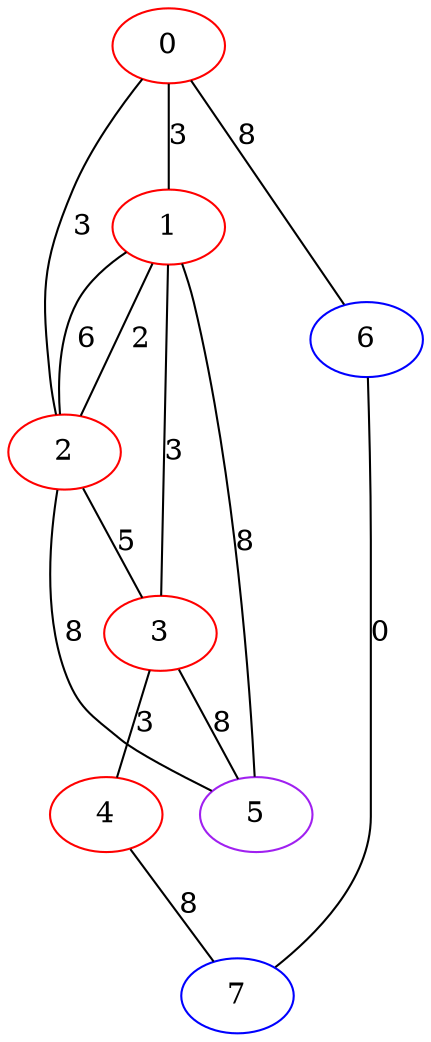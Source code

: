 graph "" {
0 [color=red, weight=1];
1 [color=red, weight=1];
2 [color=red, weight=1];
3 [color=red, weight=1];
4 [color=red, weight=1];
5 [color=purple, weight=4];
6 [color=blue, weight=3];
7 [color=blue, weight=3];
0 -- 1  [key=0, label=3];
0 -- 2  [key=0, label=3];
0 -- 6  [key=0, label=8];
1 -- 2  [key=0, label=6];
1 -- 2  [key=1, label=2];
1 -- 3  [key=0, label=3];
1 -- 5  [key=0, label=8];
2 -- 3  [key=0, label=5];
2 -- 5  [key=0, label=8];
3 -- 4  [key=0, label=3];
3 -- 5  [key=0, label=8];
4 -- 7  [key=0, label=8];
6 -- 7  [key=0, label=0];
}
